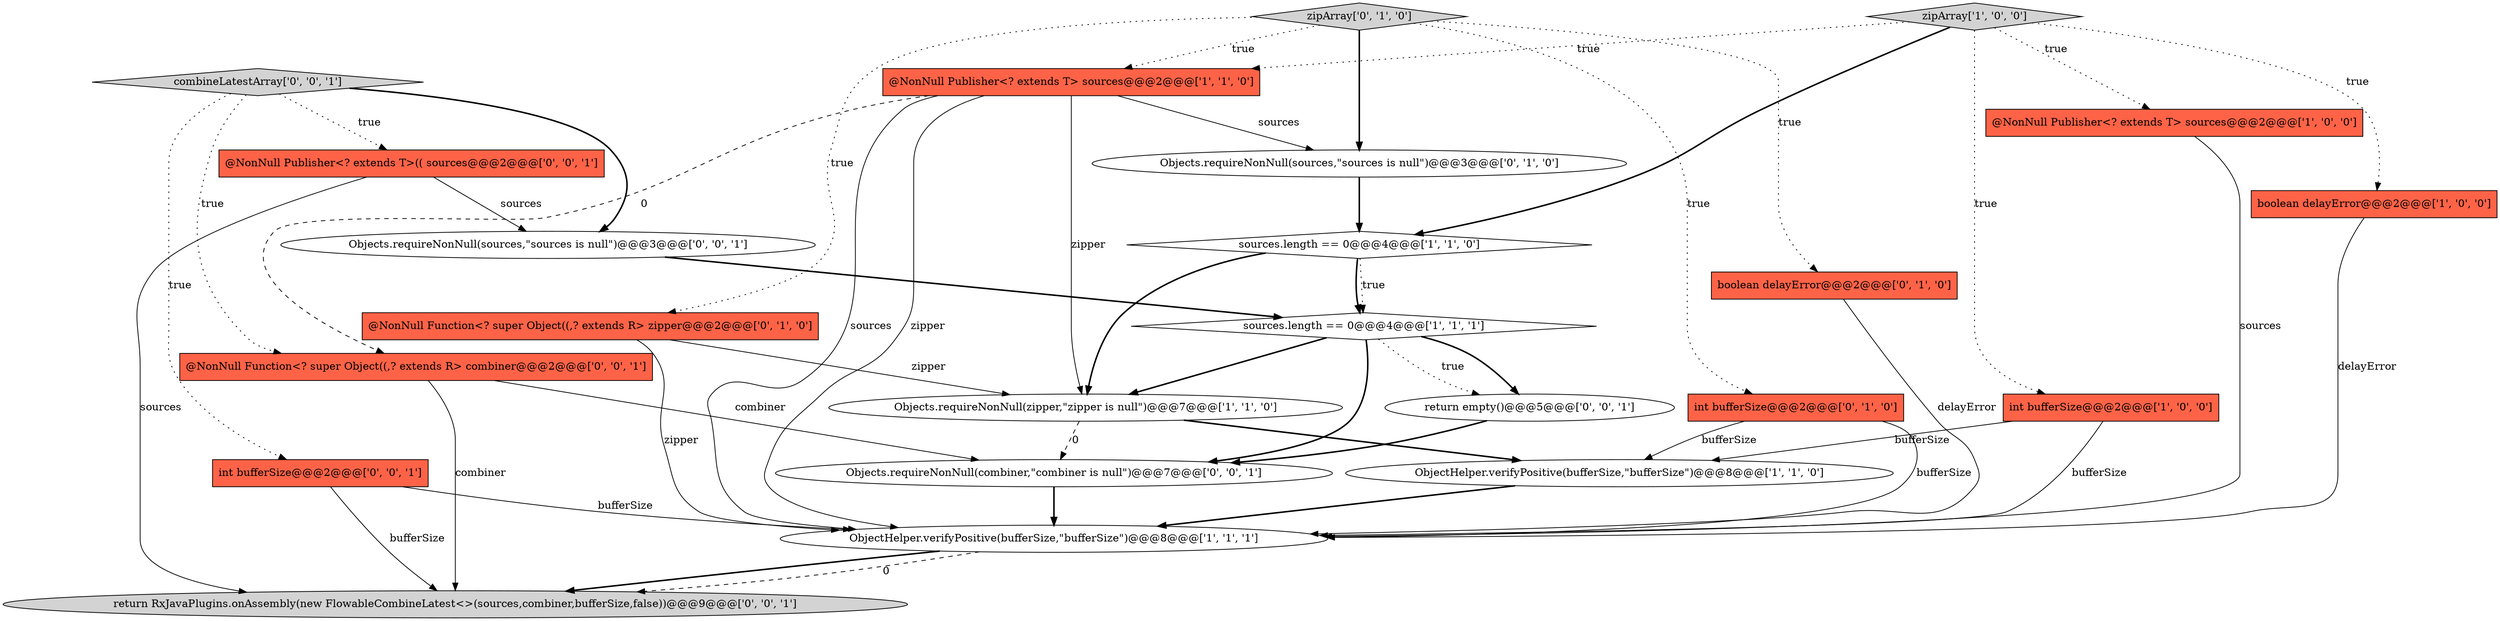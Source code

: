 digraph {
13 [style = filled, label = "zipArray['0', '1', '0']", fillcolor = lightgray, shape = diamond image = "AAA0AAABBB2BBB"];
3 [style = filled, label = "Objects.requireNonNull(zipper,\"zipper is null\")@@@7@@@['1', '1', '0']", fillcolor = white, shape = ellipse image = "AAA0AAABBB1BBB"];
8 [style = filled, label = "sources.length == 0@@@4@@@['1', '1', '1']", fillcolor = white, shape = diamond image = "AAA0AAABBB1BBB"];
0 [style = filled, label = "ObjectHelper.verifyPositive(bufferSize,\"bufferSize\")@@@8@@@['1', '1', '1']", fillcolor = white, shape = ellipse image = "AAA0AAABBB1BBB"];
18 [style = filled, label = "return empty()@@@5@@@['0', '0', '1']", fillcolor = white, shape = ellipse image = "AAA0AAABBB3BBB"];
14 [style = filled, label = "int bufferSize@@@2@@@['0', '1', '0']", fillcolor = tomato, shape = box image = "AAA0AAABBB2BBB"];
15 [style = filled, label = "combineLatestArray['0', '0', '1']", fillcolor = lightgray, shape = diamond image = "AAA0AAABBB3BBB"];
16 [style = filled, label = "int bufferSize@@@2@@@['0', '0', '1']", fillcolor = tomato, shape = box image = "AAA0AAABBB3BBB"];
21 [style = filled, label = "@NonNull Publisher<? extends T>(( sources@@@2@@@['0', '0', '1']", fillcolor = tomato, shape = box image = "AAA0AAABBB3BBB"];
17 [style = filled, label = "Objects.requireNonNull(sources,\"sources is null\")@@@3@@@['0', '0', '1']", fillcolor = white, shape = ellipse image = "AAA0AAABBB3BBB"];
10 [style = filled, label = "Objects.requireNonNull(sources,\"sources is null\")@@@3@@@['0', '1', '0']", fillcolor = white, shape = ellipse image = "AAA1AAABBB2BBB"];
22 [style = filled, label = "@NonNull Function<? super Object((,? extends R> combiner@@@2@@@['0', '0', '1']", fillcolor = tomato, shape = box image = "AAA0AAABBB3BBB"];
19 [style = filled, label = "return RxJavaPlugins.onAssembly(new FlowableCombineLatest<>(sources,combiner,bufferSize,false))@@@9@@@['0', '0', '1']", fillcolor = lightgray, shape = ellipse image = "AAA0AAABBB3BBB"];
1 [style = filled, label = "zipArray['1', '0', '0']", fillcolor = lightgray, shape = diamond image = "AAA0AAABBB1BBB"];
5 [style = filled, label = "int bufferSize@@@2@@@['1', '0', '0']", fillcolor = tomato, shape = box image = "AAA0AAABBB1BBB"];
12 [style = filled, label = "@NonNull Function<? super Object((,? extends R> zipper@@@2@@@['0', '1', '0']", fillcolor = tomato, shape = box image = "AAA0AAABBB2BBB"];
11 [style = filled, label = "boolean delayError@@@2@@@['0', '1', '0']", fillcolor = tomato, shape = box image = "AAA0AAABBB2BBB"];
2 [style = filled, label = "@NonNull Publisher<? extends T> sources@@@2@@@['1', '0', '0']", fillcolor = tomato, shape = box image = "AAA0AAABBB1BBB"];
4 [style = filled, label = "boolean delayError@@@2@@@['1', '0', '0']", fillcolor = tomato, shape = box image = "AAA0AAABBB1BBB"];
6 [style = filled, label = "sources.length == 0@@@4@@@['1', '1', '0']", fillcolor = white, shape = diamond image = "AAA0AAABBB1BBB"];
7 [style = filled, label = "ObjectHelper.verifyPositive(bufferSize,\"bufferSize\")@@@8@@@['1', '1', '0']", fillcolor = white, shape = ellipse image = "AAA0AAABBB1BBB"];
9 [style = filled, label = "@NonNull Publisher<? extends T> sources@@@2@@@['1', '1', '0']", fillcolor = tomato, shape = box image = "AAA0AAABBB1BBB"];
20 [style = filled, label = "Objects.requireNonNull(combiner,\"combiner is null\")@@@7@@@['0', '0', '1']", fillcolor = white, shape = ellipse image = "AAA0AAABBB3BBB"];
15->21 [style = dotted, label="true"];
0->19 [style = dashed, label="0"];
3->20 [style = dashed, label="0"];
18->20 [style = bold, label=""];
10->6 [style = bold, label=""];
9->3 [style = solid, label="zipper"];
9->10 [style = solid, label="sources"];
12->0 [style = solid, label="zipper"];
1->9 [style = dotted, label="true"];
9->0 [style = solid, label="sources"];
14->7 [style = solid, label="bufferSize"];
16->19 [style = solid, label="bufferSize"];
13->11 [style = dotted, label="true"];
5->0 [style = solid, label="bufferSize"];
0->19 [style = bold, label=""];
13->9 [style = dotted, label="true"];
21->19 [style = solid, label="sources"];
3->7 [style = bold, label=""];
6->8 [style = bold, label=""];
1->6 [style = bold, label=""];
11->0 [style = solid, label="delayError"];
8->3 [style = bold, label=""];
5->7 [style = solid, label="bufferSize"];
14->0 [style = solid, label="bufferSize"];
8->18 [style = bold, label=""];
6->8 [style = dotted, label="true"];
21->17 [style = solid, label="sources"];
9->0 [style = solid, label="zipper"];
1->5 [style = dotted, label="true"];
7->0 [style = bold, label=""];
6->3 [style = bold, label=""];
17->8 [style = bold, label=""];
22->20 [style = solid, label="combiner"];
12->3 [style = solid, label="zipper"];
1->2 [style = dotted, label="true"];
15->16 [style = dotted, label="true"];
15->22 [style = dotted, label="true"];
2->0 [style = solid, label="sources"];
13->10 [style = bold, label=""];
8->18 [style = dotted, label="true"];
20->0 [style = bold, label=""];
13->12 [style = dotted, label="true"];
4->0 [style = solid, label="delayError"];
13->14 [style = dotted, label="true"];
16->0 [style = solid, label="bufferSize"];
1->4 [style = dotted, label="true"];
8->20 [style = bold, label=""];
22->19 [style = solid, label="combiner"];
9->22 [style = dashed, label="0"];
15->17 [style = bold, label=""];
}
